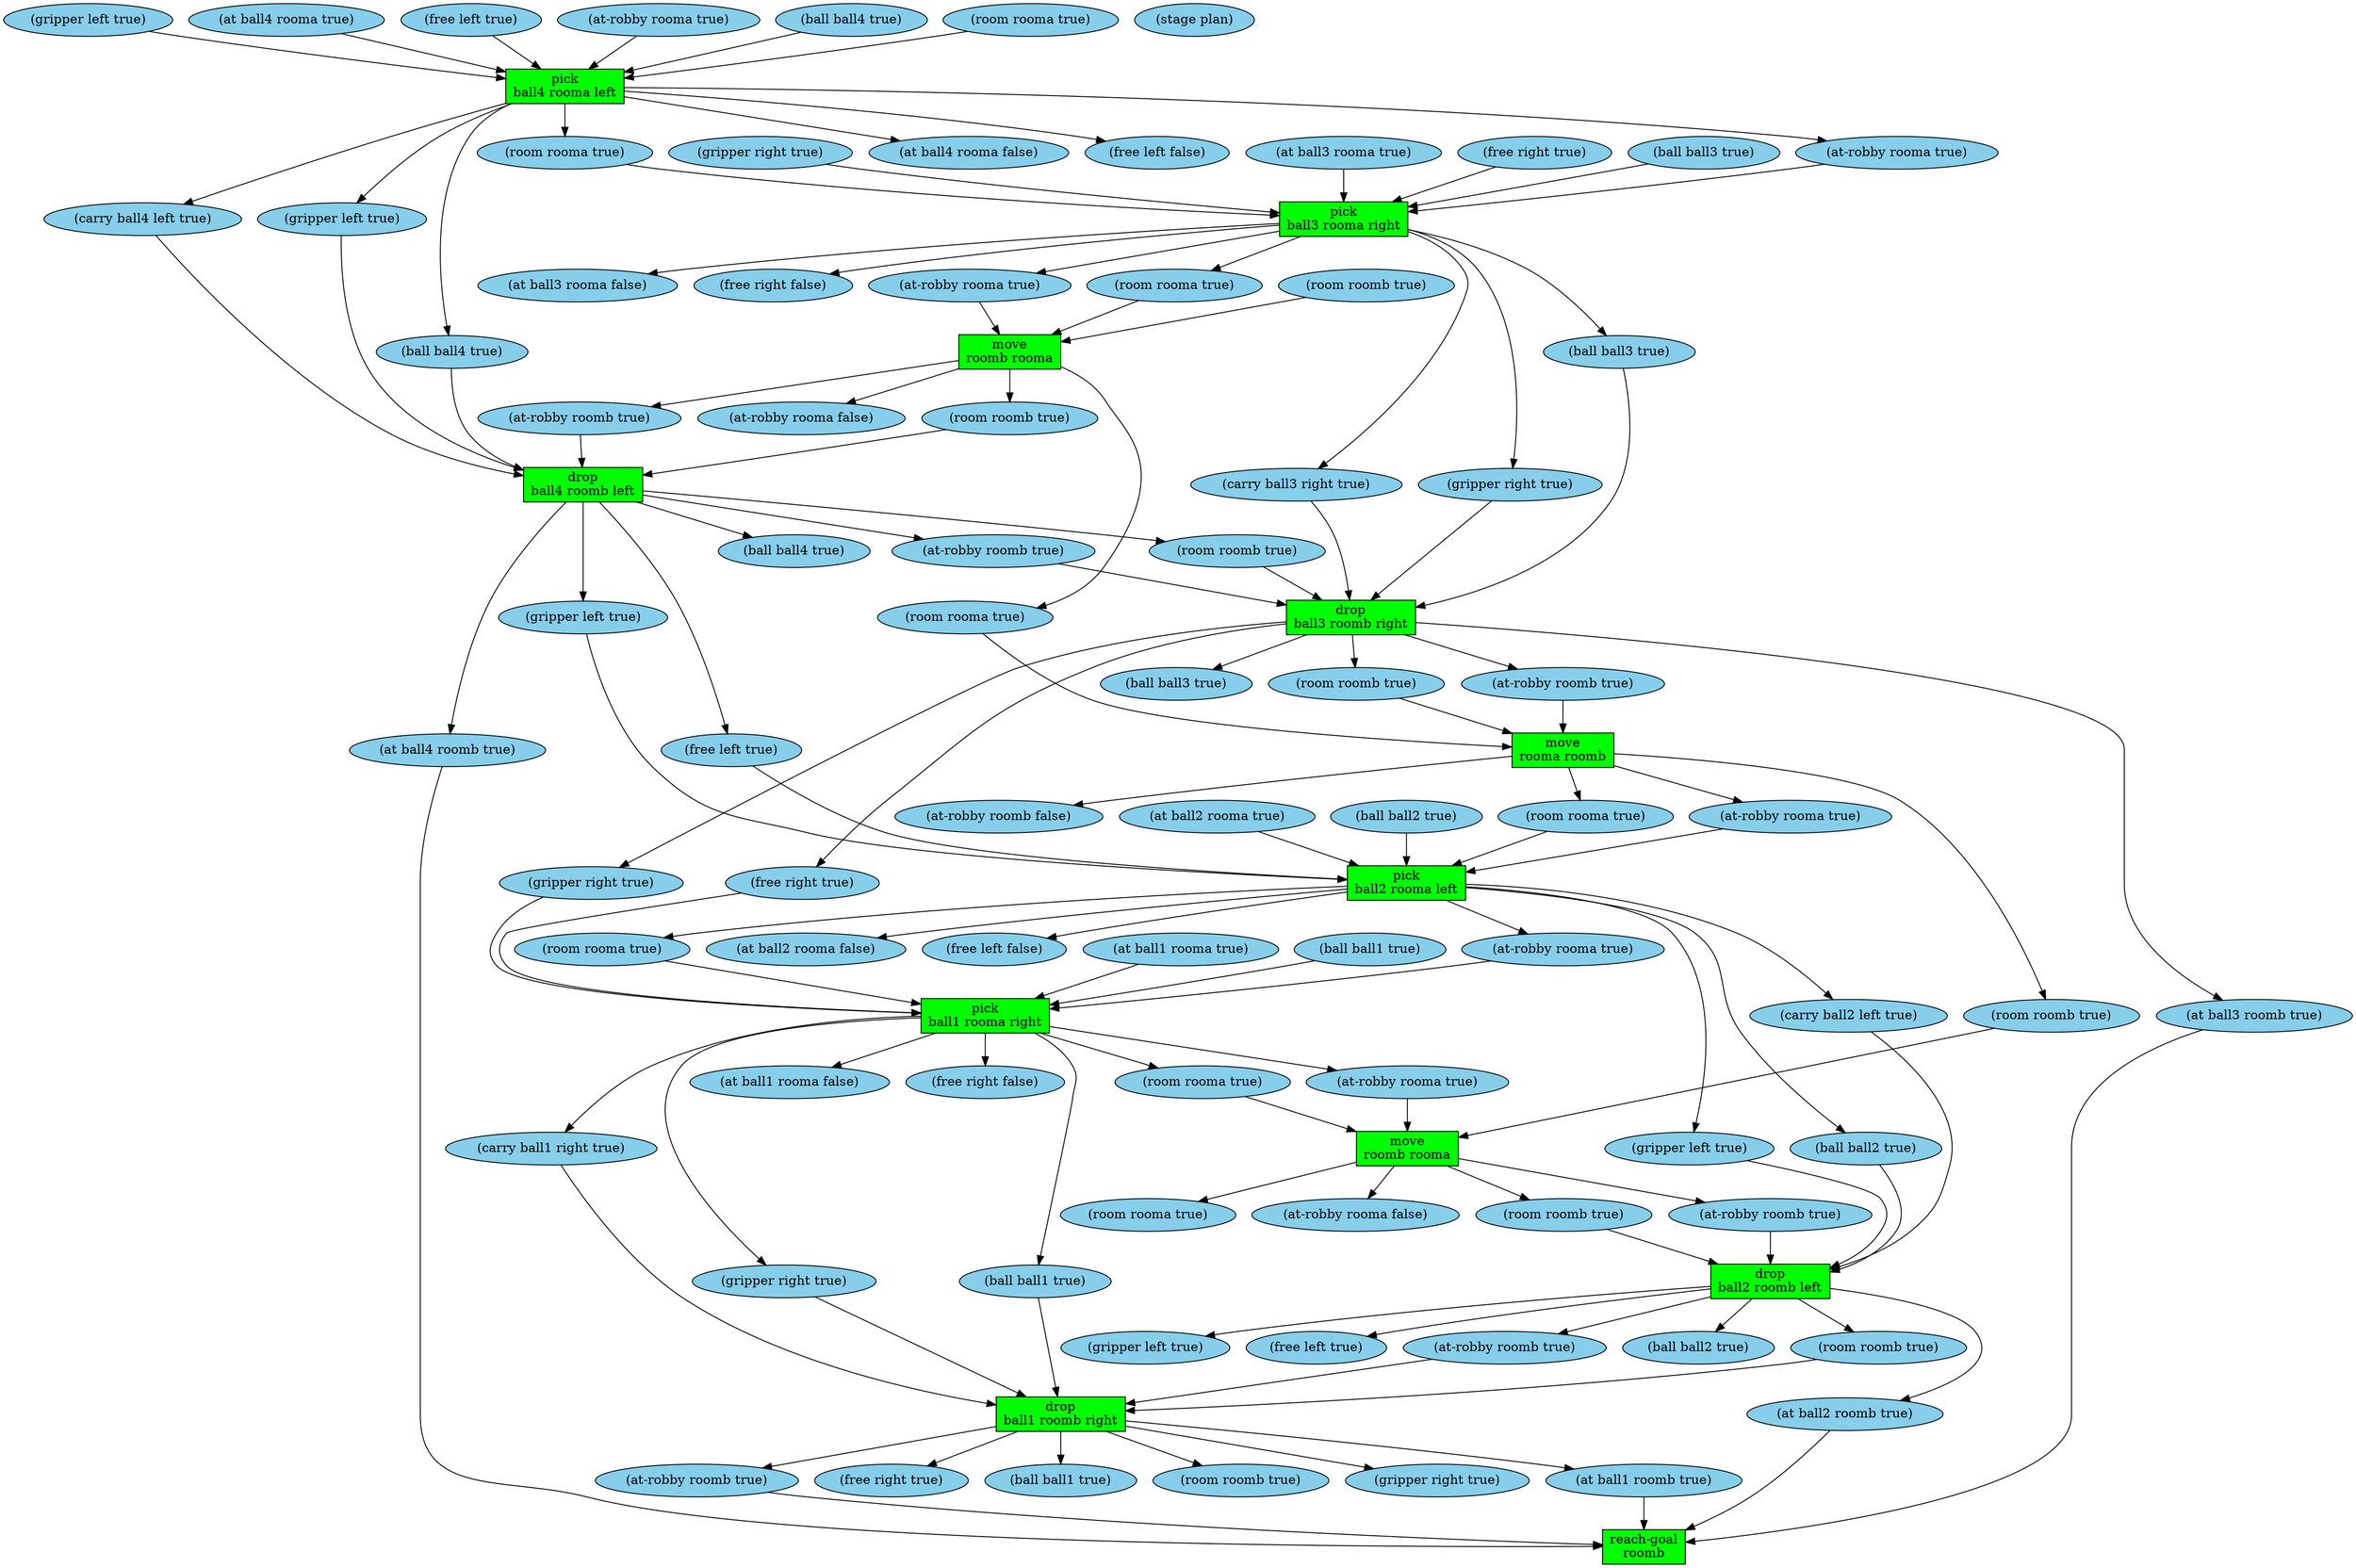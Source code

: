 digraph {
x15 [style=filled,fillcolor=skyblue,label="(gripper right true)"];
x14 [style=filled,fillcolor=skyblue,label="(gripper left true)"];
x13 [style=filled,fillcolor=skyblue,label="(at ball1 rooma true)"];
x12 [style=filled,fillcolor=skyblue,label="(at ball2 rooma true)"];
x11 [style=filled,fillcolor=skyblue,label="(at ball3 rooma true)"];
x10 [style=filled,fillcolor=skyblue,label="(at ball4 rooma true)"];
x9 [style=filled,fillcolor=skyblue,label="(free right true)"];
x8 [style=filled,fillcolor=skyblue,label="(free left true)"];
x7 [style=filled,fillcolor=skyblue,label="(at-robby rooma true)"];
x6 [style=filled,fillcolor=skyblue,label="(ball ball1 true)"];
x5 [style=filled,fillcolor=skyblue,label="(ball ball2 true)"];
x4 [style=filled,fillcolor=skyblue,label="(ball ball3 true)"];
x3 [style=filled,fillcolor=skyblue,label="(ball ball4 true)"];
x2 [style=filled,fillcolor=skyblue,label="(room roomb true)"];
x1 [style=filled,fillcolor=skyblue,label="(room rooma true)"];
x0 [style=filled,fillcolor=skyblue,label="(stage plan)"];
t0 [shape=box,style=filled,fillcolor=green,label="pick\nball4 rooma left"];
x22 [style=filled,fillcolor=skyblue,label="(at-robby rooma true)"];
x21 [style=filled,fillcolor=skyblue,label="(gripper left true)"];
x20 [style=filled,fillcolor=skyblue,label="(room rooma true)"];
x19 [style=filled,fillcolor=skyblue,label="(ball ball4 true)"];
x18 [style=filled,fillcolor=skyblue,label="(at ball4 rooma false)"];
x17 [style=filled,fillcolor=skyblue,label="(free left false)"];
x16 [style=filled,fillcolor=skyblue,label="(carry ball4 left true)"];
x3 -> t0;
x1 -> t0;
x14 -> t0;
x7 -> t0;
x10 -> t0;
x8 -> t0;
t0 -> x22;
t0 -> x21;
t0 -> x20;
t0 -> x19;
t0 -> x18;
t0 -> x17;
t0 -> x16;
t1 [shape=box,style=filled,fillcolor=green,label="pick\nball3 rooma right"];
x29 [style=filled,fillcolor=skyblue,label="(at-robby rooma true)"];
x28 [style=filled,fillcolor=skyblue,label="(gripper right true)"];
x27 [style=filled,fillcolor=skyblue,label="(room rooma true)"];
x26 [style=filled,fillcolor=skyblue,label="(ball ball3 true)"];
x25 [style=filled,fillcolor=skyblue,label="(at ball3 rooma false)"];
x24 [style=filled,fillcolor=skyblue,label="(free right false)"];
x23 [style=filled,fillcolor=skyblue,label="(carry ball3 right true)"];
x4 -> t1;
x20 -> t1;
x15 -> t1;
x22 -> t1;
x11 -> t1;
x9 -> t1;
t1 -> x29;
t1 -> x28;
t1 -> x27;
t1 -> x26;
t1 -> x25;
t1 -> x24;
t1 -> x23;
t2 [shape=box,style=filled,fillcolor=green,label="move\nroomb rooma"];
x33 [style=filled,fillcolor=skyblue,label="(room rooma true)"];
x32 [style=filled,fillcolor=skyblue,label="(room roomb true)"];
x31 [style=filled,fillcolor=skyblue,label="(at-robby rooma false)"];
x30 [style=filled,fillcolor=skyblue,label="(at-robby roomb true)"];
x2 -> t2;
x27 -> t2;
x29 -> t2;
t2 -> x33;
t2 -> x32;
t2 -> x31;
t2 -> x30;
t3 [shape=box,style=filled,fillcolor=green,label="drop\nball4 roomb left"];
x39 [style=filled,fillcolor=skyblue,label="(ball ball4 true)"];
x38 [style=filled,fillcolor=skyblue,label="(room roomb true)"];
x37 [style=filled,fillcolor=skyblue,label="(gripper left true)"];
x36 [style=filled,fillcolor=skyblue,label="(at-robby roomb true)"];
x35 [style=filled,fillcolor=skyblue,label="(free left true)"];
x34 [style=filled,fillcolor=skyblue,label="(at ball4 roomb true)"];
x19 -> t3;
x32 -> t3;
x21 -> t3;
x30 -> t3;
x16 -> t3;
t3 -> x39;
t3 -> x38;
t3 -> x37;
t3 -> x36;
t3 -> x35;
t3 -> x34;
t4 [shape=box,style=filled,fillcolor=green,label="drop\nball3 roomb right"];
x45 [style=filled,fillcolor=skyblue,label="(ball ball3 true)"];
x44 [style=filled,fillcolor=skyblue,label="(room roomb true)"];
x43 [style=filled,fillcolor=skyblue,label="(gripper right true)"];
x42 [style=filled,fillcolor=skyblue,label="(at-robby roomb true)"];
x41 [style=filled,fillcolor=skyblue,label="(free right true)"];
x40 [style=filled,fillcolor=skyblue,label="(at ball3 roomb true)"];
x26 -> t4;
x38 -> t4;
x28 -> t4;
x36 -> t4;
x23 -> t4;
t4 -> x45;
t4 -> x44;
t4 -> x43;
t4 -> x42;
t4 -> x41;
t4 -> x40;
t5 [shape=box,style=filled,fillcolor=green,label="move\nrooma roomb"];
x49 [style=filled,fillcolor=skyblue,label="(room roomb true)"];
x48 [style=filled,fillcolor=skyblue,label="(room rooma true)"];
x47 [style=filled,fillcolor=skyblue,label="(at-robby roomb false)"];
x46 [style=filled,fillcolor=skyblue,label="(at-robby rooma true)"];
x33 -> t5;
x44 -> t5;
x42 -> t5;
t5 -> x49;
t5 -> x48;
t5 -> x47;
t5 -> x46;
t6 [shape=box,style=filled,fillcolor=green,label="pick\nball2 rooma left"];
x56 [style=filled,fillcolor=skyblue,label="(at-robby rooma true)"];
x55 [style=filled,fillcolor=skyblue,label="(gripper left true)"];
x54 [style=filled,fillcolor=skyblue,label="(room rooma true)"];
x53 [style=filled,fillcolor=skyblue,label="(ball ball2 true)"];
x52 [style=filled,fillcolor=skyblue,label="(at ball2 rooma false)"];
x51 [style=filled,fillcolor=skyblue,label="(free left false)"];
x50 [style=filled,fillcolor=skyblue,label="(carry ball2 left true)"];
x5 -> t6;
x48 -> t6;
x37 -> t6;
x46 -> t6;
x12 -> t6;
x35 -> t6;
t6 -> x56;
t6 -> x55;
t6 -> x54;
t6 -> x53;
t6 -> x52;
t6 -> x51;
t6 -> x50;
t7 [shape=box,style=filled,fillcolor=green,label="pick\nball1 rooma right"];
x63 [style=filled,fillcolor=skyblue,label="(at-robby rooma true)"];
x62 [style=filled,fillcolor=skyblue,label="(gripper right true)"];
x61 [style=filled,fillcolor=skyblue,label="(room rooma true)"];
x60 [style=filled,fillcolor=skyblue,label="(ball ball1 true)"];
x59 [style=filled,fillcolor=skyblue,label="(at ball1 rooma false)"];
x58 [style=filled,fillcolor=skyblue,label="(free right false)"];
x57 [style=filled,fillcolor=skyblue,label="(carry ball1 right true)"];
x6 -> t7;
x54 -> t7;
x43 -> t7;
x56 -> t7;
x13 -> t7;
x41 -> t7;
t7 -> x63;
t7 -> x62;
t7 -> x61;
t7 -> x60;
t7 -> x59;
t7 -> x58;
t7 -> x57;
t8 [shape=box,style=filled,fillcolor=green,label="move\nroomb rooma"];
x67 [style=filled,fillcolor=skyblue,label="(room rooma true)"];
x66 [style=filled,fillcolor=skyblue,label="(room roomb true)"];
x65 [style=filled,fillcolor=skyblue,label="(at-robby rooma false)"];
x64 [style=filled,fillcolor=skyblue,label="(at-robby roomb true)"];
x49 -> t8;
x61 -> t8;
x63 -> t8;
t8 -> x67;
t8 -> x66;
t8 -> x65;
t8 -> x64;
t9 [shape=box,style=filled,fillcolor=green,label="drop\nball2 roomb left"];
x73 [style=filled,fillcolor=skyblue,label="(ball ball2 true)"];
x72 [style=filled,fillcolor=skyblue,label="(room roomb true)"];
x71 [style=filled,fillcolor=skyblue,label="(gripper left true)"];
x70 [style=filled,fillcolor=skyblue,label="(at-robby roomb true)"];
x69 [style=filled,fillcolor=skyblue,label="(free left true)"];
x68 [style=filled,fillcolor=skyblue,label="(at ball2 roomb true)"];
x53 -> t9;
x66 -> t9;
x55 -> t9;
x64 -> t9;
x50 -> t9;
t9 -> x73;
t9 -> x72;
t9 -> x71;
t9 -> x70;
t9 -> x69;
t9 -> x68;
t10 [shape=box,style=filled,fillcolor=green,label="drop\nball1 roomb right"];
x79 [style=filled,fillcolor=skyblue,label="(ball ball1 true)"];
x78 [style=filled,fillcolor=skyblue,label="(room roomb true)"];
x77 [style=filled,fillcolor=skyblue,label="(gripper right true)"];
x76 [style=filled,fillcolor=skyblue,label="(at-robby roomb true)"];
x75 [style=filled,fillcolor=skyblue,label="(free right true)"];
x74 [style=filled,fillcolor=skyblue,label="(at ball1 roomb true)"];
x60 -> t10;
x72 -> t10;
x62 -> t10;
x70 -> t10;
x57 -> t10;
t10 -> x79;
t10 -> x78;
t10 -> x77;
t10 -> x76;
t10 -> x75;
t10 -> x74;
t11 [shape=box,style=filled,fillcolor=green,label="reach-goal\nroomb"];
x74 -> t11;
x68 -> t11;
x40 -> t11;
x34 -> t11;
x76 -> t11;
}